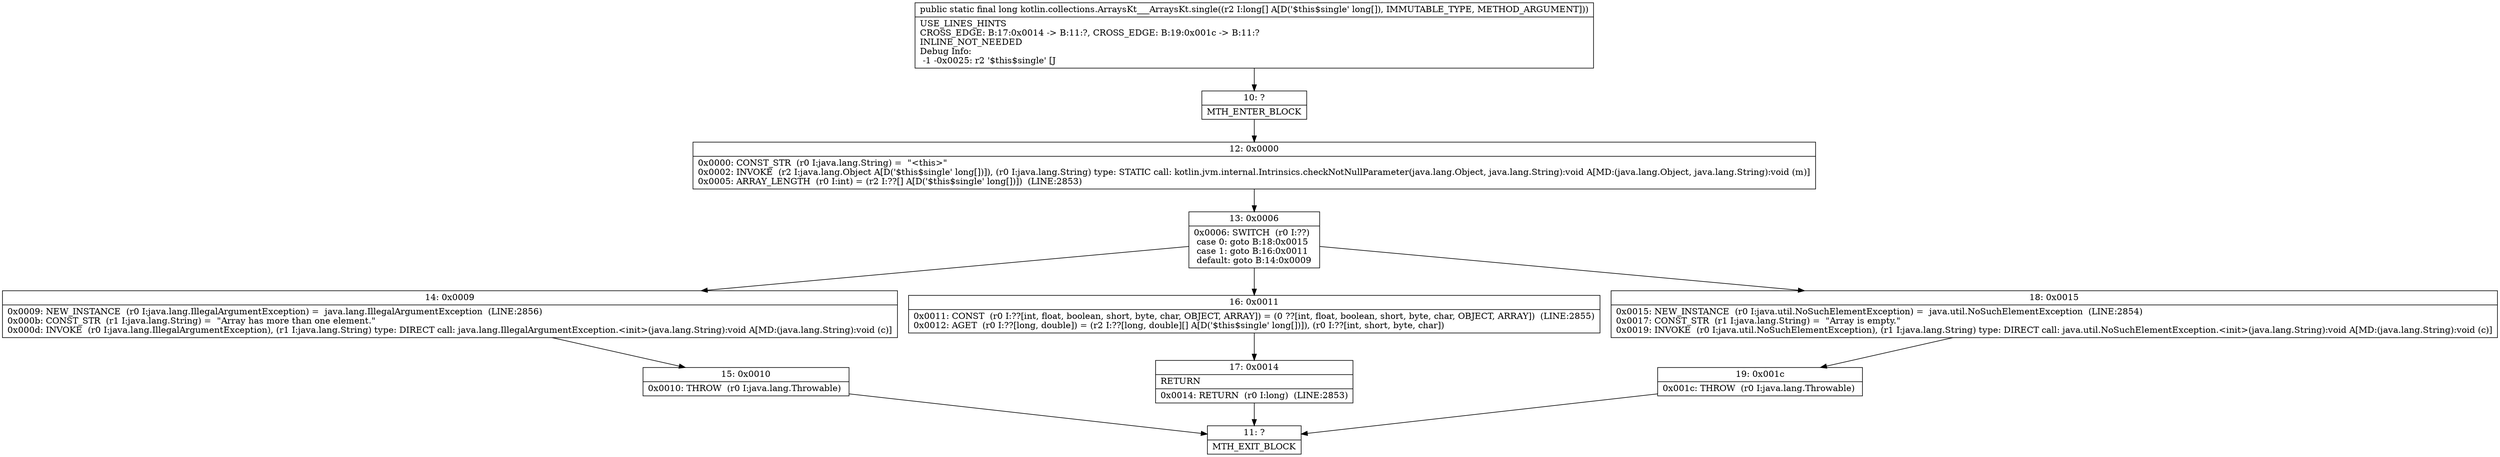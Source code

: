 digraph "CFG forkotlin.collections.ArraysKt___ArraysKt.single([J)J" {
Node_10 [shape=record,label="{10\:\ ?|MTH_ENTER_BLOCK\l}"];
Node_12 [shape=record,label="{12\:\ 0x0000|0x0000: CONST_STR  (r0 I:java.lang.String) =  \"\<this\>\" \l0x0002: INVOKE  (r2 I:java.lang.Object A[D('$this$single' long[])]), (r0 I:java.lang.String) type: STATIC call: kotlin.jvm.internal.Intrinsics.checkNotNullParameter(java.lang.Object, java.lang.String):void A[MD:(java.lang.Object, java.lang.String):void (m)]\l0x0005: ARRAY_LENGTH  (r0 I:int) = (r2 I:??[] A[D('$this$single' long[])])  (LINE:2853)\l}"];
Node_13 [shape=record,label="{13\:\ 0x0006|0x0006: SWITCH  (r0 I:??)\l case 0: goto B:18:0x0015\l case 1: goto B:16:0x0011\l default: goto B:14:0x0009 \l}"];
Node_14 [shape=record,label="{14\:\ 0x0009|0x0009: NEW_INSTANCE  (r0 I:java.lang.IllegalArgumentException) =  java.lang.IllegalArgumentException  (LINE:2856)\l0x000b: CONST_STR  (r1 I:java.lang.String) =  \"Array has more than one element.\" \l0x000d: INVOKE  (r0 I:java.lang.IllegalArgumentException), (r1 I:java.lang.String) type: DIRECT call: java.lang.IllegalArgumentException.\<init\>(java.lang.String):void A[MD:(java.lang.String):void (c)]\l}"];
Node_15 [shape=record,label="{15\:\ 0x0010|0x0010: THROW  (r0 I:java.lang.Throwable) \l}"];
Node_11 [shape=record,label="{11\:\ ?|MTH_EXIT_BLOCK\l}"];
Node_16 [shape=record,label="{16\:\ 0x0011|0x0011: CONST  (r0 I:??[int, float, boolean, short, byte, char, OBJECT, ARRAY]) = (0 ??[int, float, boolean, short, byte, char, OBJECT, ARRAY])  (LINE:2855)\l0x0012: AGET  (r0 I:??[long, double]) = (r2 I:??[long, double][] A[D('$this$single' long[])]), (r0 I:??[int, short, byte, char]) \l}"];
Node_17 [shape=record,label="{17\:\ 0x0014|RETURN\l|0x0014: RETURN  (r0 I:long)  (LINE:2853)\l}"];
Node_18 [shape=record,label="{18\:\ 0x0015|0x0015: NEW_INSTANCE  (r0 I:java.util.NoSuchElementException) =  java.util.NoSuchElementException  (LINE:2854)\l0x0017: CONST_STR  (r1 I:java.lang.String) =  \"Array is empty.\" \l0x0019: INVOKE  (r0 I:java.util.NoSuchElementException), (r1 I:java.lang.String) type: DIRECT call: java.util.NoSuchElementException.\<init\>(java.lang.String):void A[MD:(java.lang.String):void (c)]\l}"];
Node_19 [shape=record,label="{19\:\ 0x001c|0x001c: THROW  (r0 I:java.lang.Throwable) \l}"];
MethodNode[shape=record,label="{public static final long kotlin.collections.ArraysKt___ArraysKt.single((r2 I:long[] A[D('$this$single' long[]), IMMUTABLE_TYPE, METHOD_ARGUMENT]))  | USE_LINES_HINTS\lCROSS_EDGE: B:17:0x0014 \-\> B:11:?, CROSS_EDGE: B:19:0x001c \-\> B:11:?\lINLINE_NOT_NEEDED\lDebug Info:\l  \-1 \-0x0025: r2 '$this$single' [J\l}"];
MethodNode -> Node_10;Node_10 -> Node_12;
Node_12 -> Node_13;
Node_13 -> Node_14;
Node_13 -> Node_16;
Node_13 -> Node_18;
Node_14 -> Node_15;
Node_15 -> Node_11;
Node_16 -> Node_17;
Node_17 -> Node_11;
Node_18 -> Node_19;
Node_19 -> Node_11;
}

